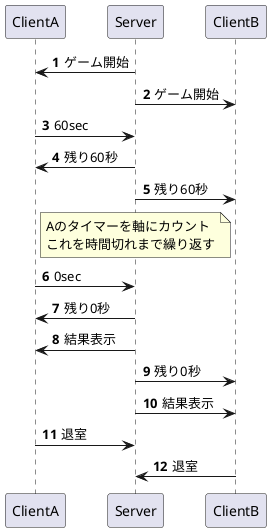 @startuml
'時間制限シーケンス図(マスタークライアント方式を採用)

participant ClientA
participant Server
participant ClientB

autonumber
ClientA <- Server : ゲーム開始
ClientB <- Server : ゲーム開始

ClientA -> Server : 60sec

ClientA <- Server : 残り60秒
ClientB <- Server : 残り60秒

note over Server
Aのタイマーを軸にカウント
これを時間切れまで繰り返す
end note

ClientA -> Server : 0sec

ClientA <- Server : 残り0秒
ClientA <- Server : 結果表示
ClientB <- Server : 残り0秒
ClientB <- Server : 結果表示

ClientA -> Server : 退室
ClientB -> Server : 退室

@enduml